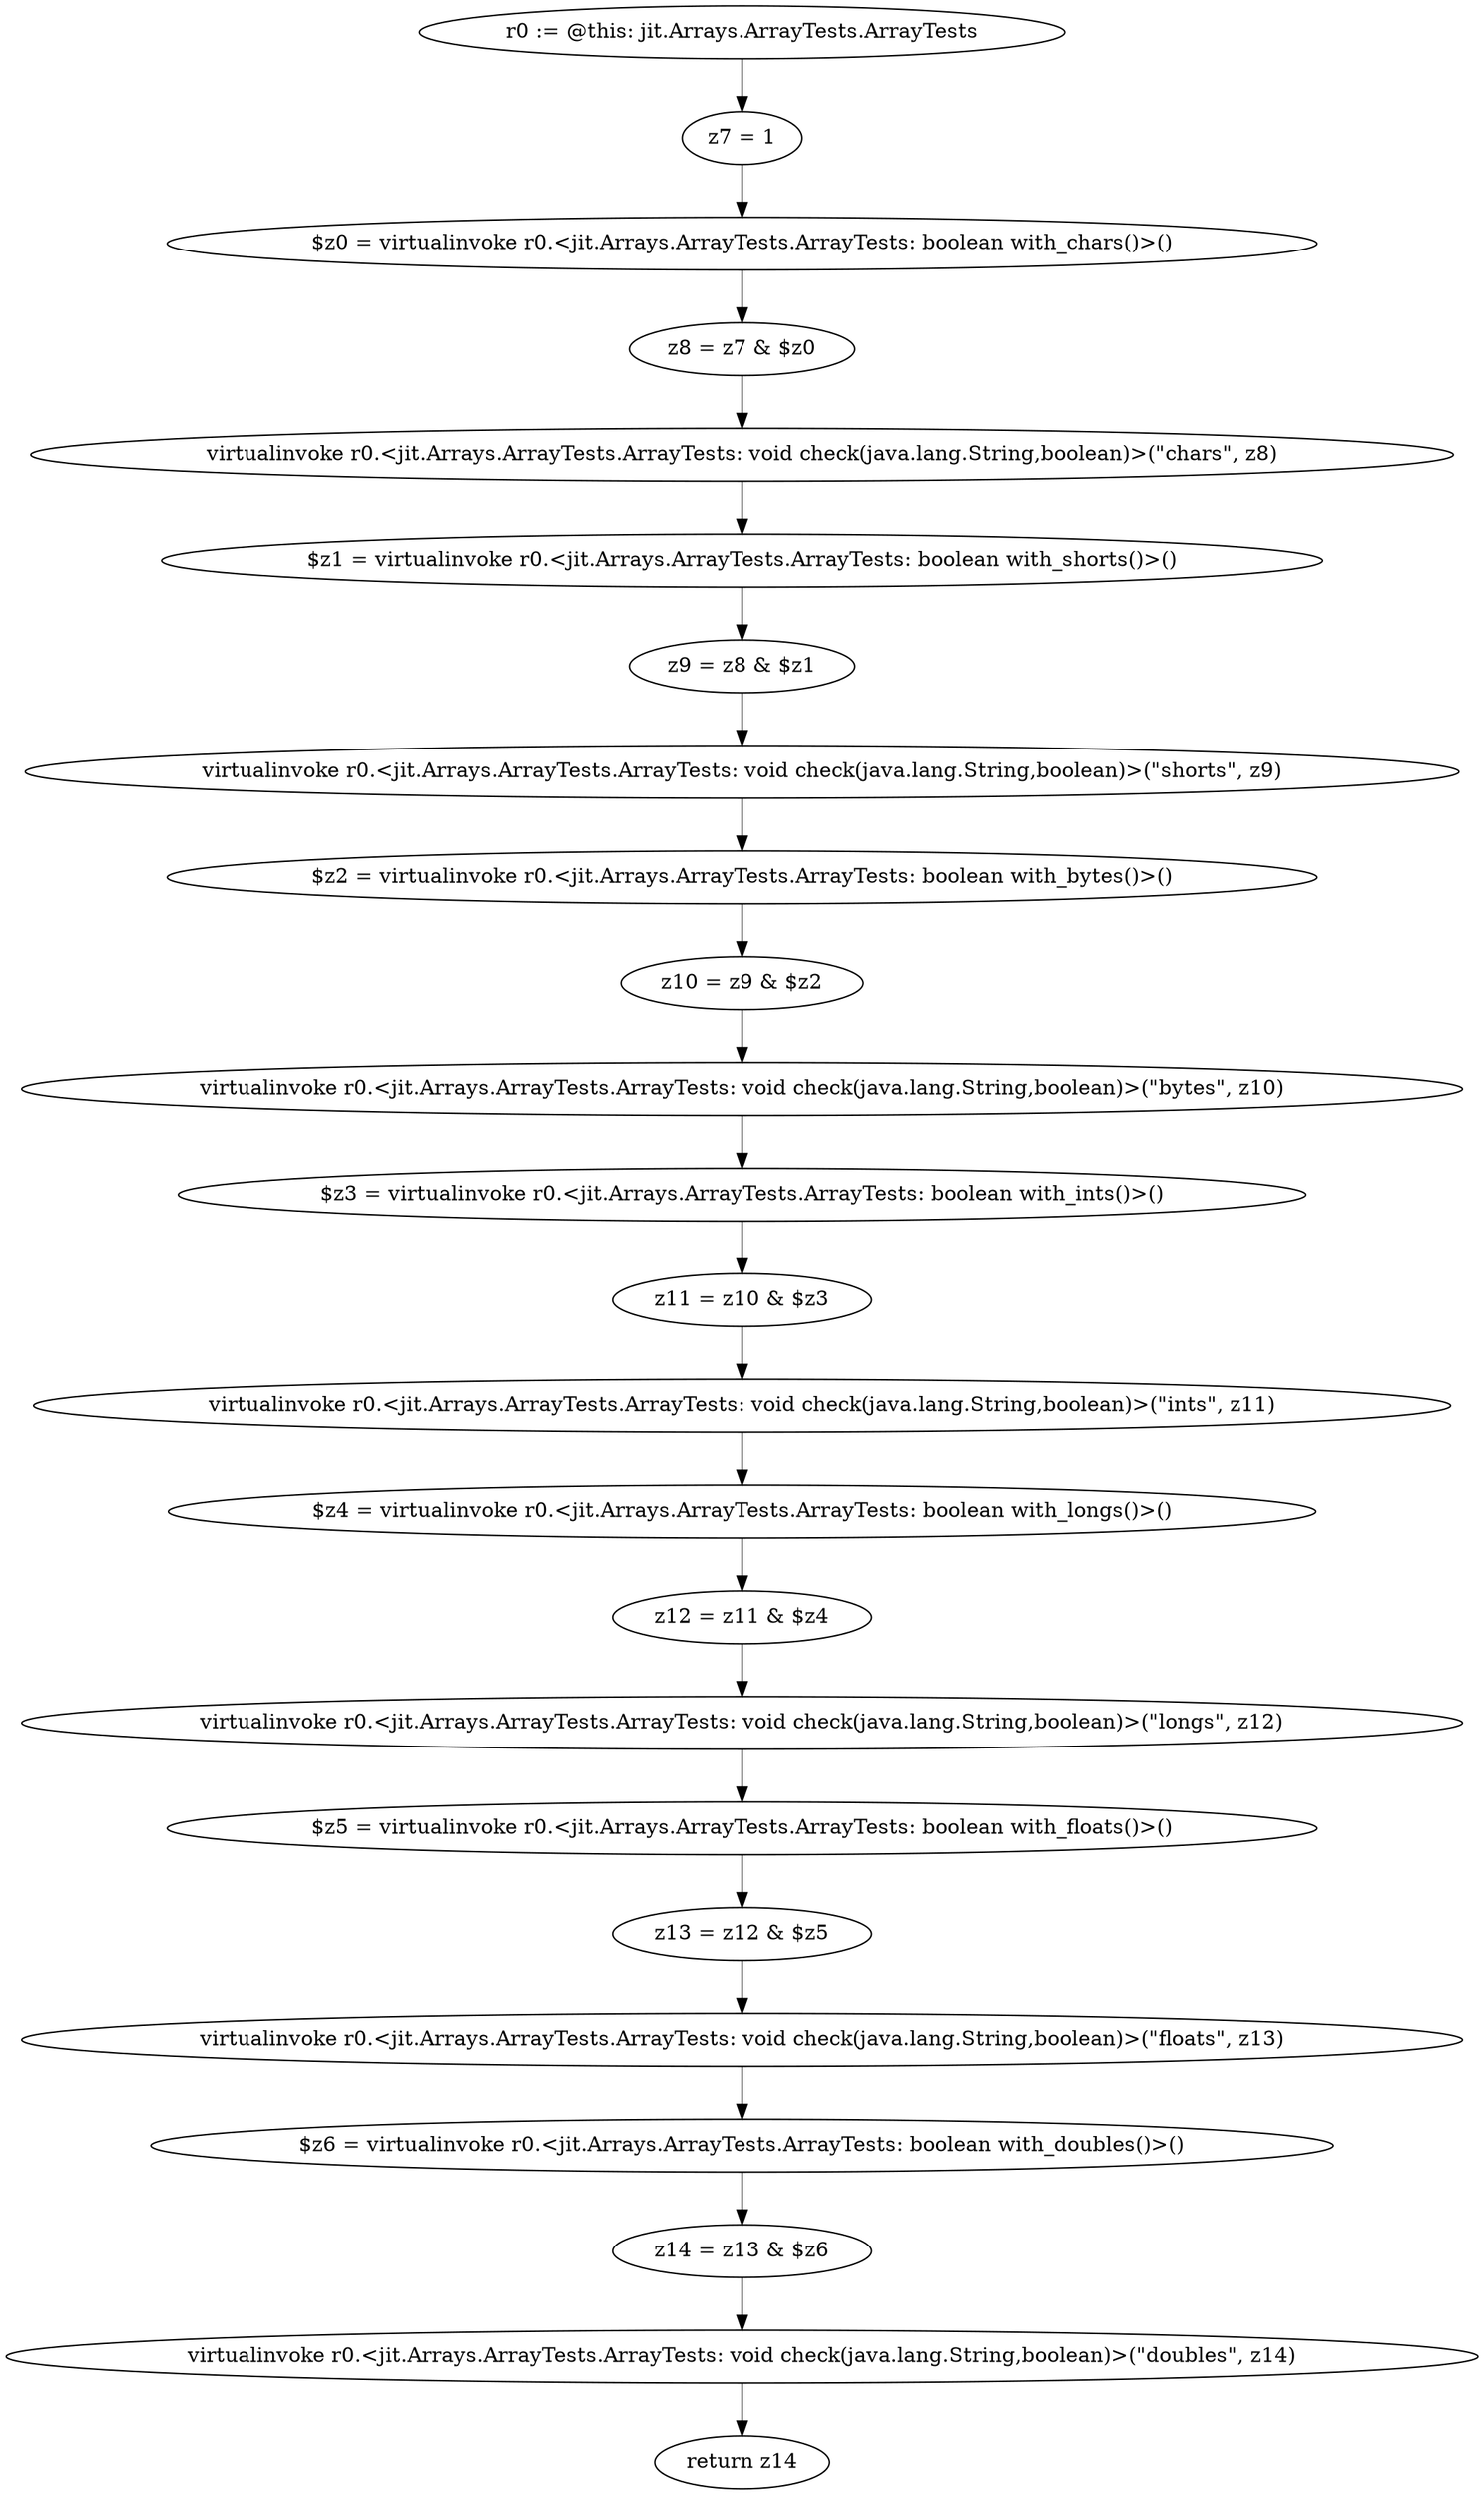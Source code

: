 digraph "unitGraph" {
    "r0 := @this: jit.Arrays.ArrayTests.ArrayTests"
    "z7 = 1"
    "$z0 = virtualinvoke r0.<jit.Arrays.ArrayTests.ArrayTests: boolean with_chars()>()"
    "z8 = z7 & $z0"
    "virtualinvoke r0.<jit.Arrays.ArrayTests.ArrayTests: void check(java.lang.String,boolean)>(\"chars\", z8)"
    "$z1 = virtualinvoke r0.<jit.Arrays.ArrayTests.ArrayTests: boolean with_shorts()>()"
    "z9 = z8 & $z1"
    "virtualinvoke r0.<jit.Arrays.ArrayTests.ArrayTests: void check(java.lang.String,boolean)>(\"shorts\", z9)"
    "$z2 = virtualinvoke r0.<jit.Arrays.ArrayTests.ArrayTests: boolean with_bytes()>()"
    "z10 = z9 & $z2"
    "virtualinvoke r0.<jit.Arrays.ArrayTests.ArrayTests: void check(java.lang.String,boolean)>(\"bytes\", z10)"
    "$z3 = virtualinvoke r0.<jit.Arrays.ArrayTests.ArrayTests: boolean with_ints()>()"
    "z11 = z10 & $z3"
    "virtualinvoke r0.<jit.Arrays.ArrayTests.ArrayTests: void check(java.lang.String,boolean)>(\"ints\", z11)"
    "$z4 = virtualinvoke r0.<jit.Arrays.ArrayTests.ArrayTests: boolean with_longs()>()"
    "z12 = z11 & $z4"
    "virtualinvoke r0.<jit.Arrays.ArrayTests.ArrayTests: void check(java.lang.String,boolean)>(\"longs\", z12)"
    "$z5 = virtualinvoke r0.<jit.Arrays.ArrayTests.ArrayTests: boolean with_floats()>()"
    "z13 = z12 & $z5"
    "virtualinvoke r0.<jit.Arrays.ArrayTests.ArrayTests: void check(java.lang.String,boolean)>(\"floats\", z13)"
    "$z6 = virtualinvoke r0.<jit.Arrays.ArrayTests.ArrayTests: boolean with_doubles()>()"
    "z14 = z13 & $z6"
    "virtualinvoke r0.<jit.Arrays.ArrayTests.ArrayTests: void check(java.lang.String,boolean)>(\"doubles\", z14)"
    "return z14"
    "r0 := @this: jit.Arrays.ArrayTests.ArrayTests"->"z7 = 1";
    "z7 = 1"->"$z0 = virtualinvoke r0.<jit.Arrays.ArrayTests.ArrayTests: boolean with_chars()>()";
    "$z0 = virtualinvoke r0.<jit.Arrays.ArrayTests.ArrayTests: boolean with_chars()>()"->"z8 = z7 & $z0";
    "z8 = z7 & $z0"->"virtualinvoke r0.<jit.Arrays.ArrayTests.ArrayTests: void check(java.lang.String,boolean)>(\"chars\", z8)";
    "virtualinvoke r0.<jit.Arrays.ArrayTests.ArrayTests: void check(java.lang.String,boolean)>(\"chars\", z8)"->"$z1 = virtualinvoke r0.<jit.Arrays.ArrayTests.ArrayTests: boolean with_shorts()>()";
    "$z1 = virtualinvoke r0.<jit.Arrays.ArrayTests.ArrayTests: boolean with_shorts()>()"->"z9 = z8 & $z1";
    "z9 = z8 & $z1"->"virtualinvoke r0.<jit.Arrays.ArrayTests.ArrayTests: void check(java.lang.String,boolean)>(\"shorts\", z9)";
    "virtualinvoke r0.<jit.Arrays.ArrayTests.ArrayTests: void check(java.lang.String,boolean)>(\"shorts\", z9)"->"$z2 = virtualinvoke r0.<jit.Arrays.ArrayTests.ArrayTests: boolean with_bytes()>()";
    "$z2 = virtualinvoke r0.<jit.Arrays.ArrayTests.ArrayTests: boolean with_bytes()>()"->"z10 = z9 & $z2";
    "z10 = z9 & $z2"->"virtualinvoke r0.<jit.Arrays.ArrayTests.ArrayTests: void check(java.lang.String,boolean)>(\"bytes\", z10)";
    "virtualinvoke r0.<jit.Arrays.ArrayTests.ArrayTests: void check(java.lang.String,boolean)>(\"bytes\", z10)"->"$z3 = virtualinvoke r0.<jit.Arrays.ArrayTests.ArrayTests: boolean with_ints()>()";
    "$z3 = virtualinvoke r0.<jit.Arrays.ArrayTests.ArrayTests: boolean with_ints()>()"->"z11 = z10 & $z3";
    "z11 = z10 & $z3"->"virtualinvoke r0.<jit.Arrays.ArrayTests.ArrayTests: void check(java.lang.String,boolean)>(\"ints\", z11)";
    "virtualinvoke r0.<jit.Arrays.ArrayTests.ArrayTests: void check(java.lang.String,boolean)>(\"ints\", z11)"->"$z4 = virtualinvoke r0.<jit.Arrays.ArrayTests.ArrayTests: boolean with_longs()>()";
    "$z4 = virtualinvoke r0.<jit.Arrays.ArrayTests.ArrayTests: boolean with_longs()>()"->"z12 = z11 & $z4";
    "z12 = z11 & $z4"->"virtualinvoke r0.<jit.Arrays.ArrayTests.ArrayTests: void check(java.lang.String,boolean)>(\"longs\", z12)";
    "virtualinvoke r0.<jit.Arrays.ArrayTests.ArrayTests: void check(java.lang.String,boolean)>(\"longs\", z12)"->"$z5 = virtualinvoke r0.<jit.Arrays.ArrayTests.ArrayTests: boolean with_floats()>()";
    "$z5 = virtualinvoke r0.<jit.Arrays.ArrayTests.ArrayTests: boolean with_floats()>()"->"z13 = z12 & $z5";
    "z13 = z12 & $z5"->"virtualinvoke r0.<jit.Arrays.ArrayTests.ArrayTests: void check(java.lang.String,boolean)>(\"floats\", z13)";
    "virtualinvoke r0.<jit.Arrays.ArrayTests.ArrayTests: void check(java.lang.String,boolean)>(\"floats\", z13)"->"$z6 = virtualinvoke r0.<jit.Arrays.ArrayTests.ArrayTests: boolean with_doubles()>()";
    "$z6 = virtualinvoke r0.<jit.Arrays.ArrayTests.ArrayTests: boolean with_doubles()>()"->"z14 = z13 & $z6";
    "z14 = z13 & $z6"->"virtualinvoke r0.<jit.Arrays.ArrayTests.ArrayTests: void check(java.lang.String,boolean)>(\"doubles\", z14)";
    "virtualinvoke r0.<jit.Arrays.ArrayTests.ArrayTests: void check(java.lang.String,boolean)>(\"doubles\", z14)"->"return z14";
}
